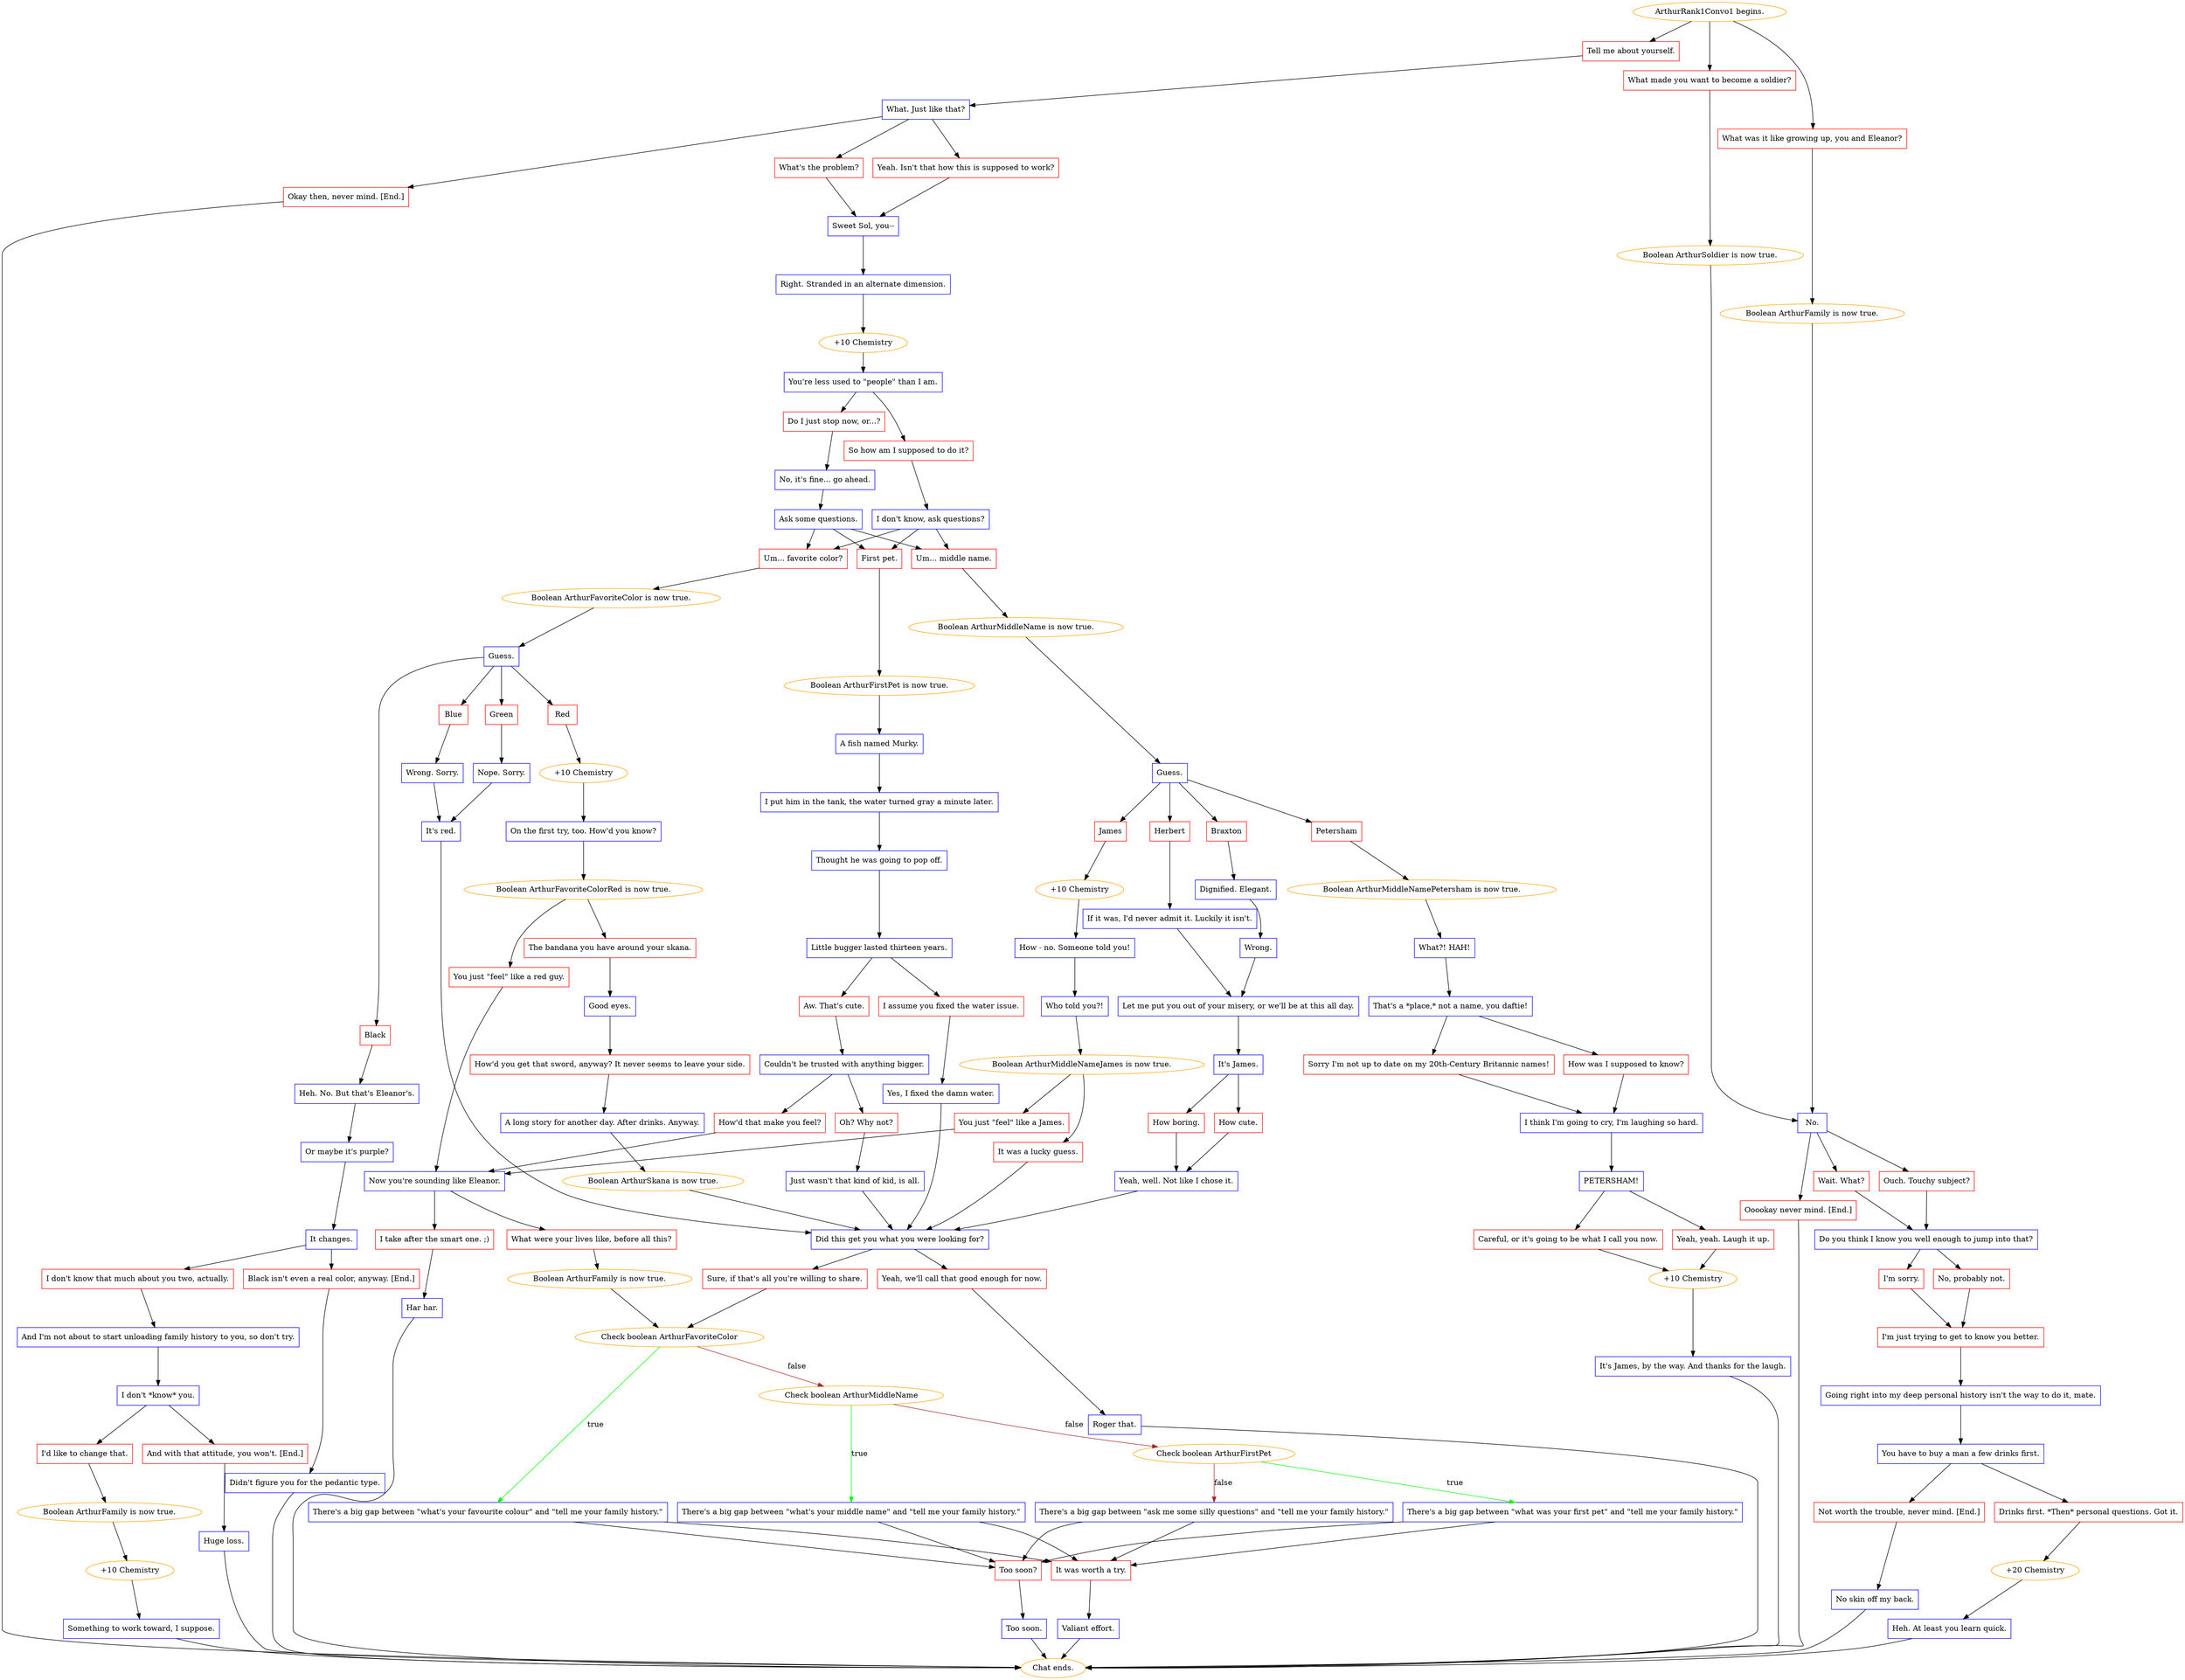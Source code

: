 digraph {
	"ArthurRank1Convo1 begins." [color=orange];
		"ArthurRank1Convo1 begins." -> 547;
		"ArthurRank1Convo1 begins." -> 548;
		"ArthurRank1Convo1 begins." -> 549;
	547 [label="What made you want to become a soldier?",shape=box,color=red];
		547 -> "/EE/Types/Engine/SetBooleanDialogueNode:ArthurSoldier:555";
	548 [label="What was it like growing up, you and Eleanor?",shape=box,color=red];
		548 -> "/EE/Types/Engine/SetBooleanDialogueNode:ArthurFamily:555";
	549 [label="Tell me about yourself.",shape=box,color=red];
		549 -> 553;
	"/EE/Types/Engine/SetBooleanDialogueNode:ArthurSoldier:555" [label="Boolean ArthurSoldier is now true.",color=orange];
		"/EE/Types/Engine/SetBooleanDialogueNode:ArthurSoldier:555" -> 555;
	"/EE/Types/Engine/SetBooleanDialogueNode:ArthurFamily:555" [label="Boolean ArthurFamily is now true.",color=orange];
		"/EE/Types/Engine/SetBooleanDialogueNode:ArthurFamily:555" -> 555;
	553 [label="What. Just like that?",shape=box,color=blue];
		553 -> 551;
		553 -> 554;
		553 -> 556;
	555 [label="No.",shape=box,color=blue];
		555 -> 563;
		555 -> 562;
		555 -> 561;
	551 [label="Yeah. Isn't that how this is supposed to work?",shape=box,color=red];
		551 -> 558;
	554 [label="What's the problem?",shape=box,color=red];
		554 -> 558;
	556 [label="Okay then, never mind. [End.]",shape=box,color=red];
		556 -> "Chat ends.";
	563 [label="Wait. What?",shape=box,color=red];
		563 -> 565;
	562 [label="Ouch. Touchy subject?",shape=box,color=red];
		562 -> 565;
	561 [label="Ooookay never mind. [End.]",shape=box,color=red];
		561 -> "Chat ends.";
	558 [label="Sweet Sol, you--",shape=box,color=blue];
		558 -> 559;
	"Chat ends." [color=orange];
	565 [label="Do you think I know you well enough to jump into that?",shape=box,color=blue];
		565 -> 567;
		565 -> 566;
	559 [label="Right. Stranded in an alternate dimension.",shape=box,color=blue];
		559 -> 570;
	567 [label="I'm sorry.",shape=box,color=red];
		567 -> 568;
	566 [label="No, probably not.",shape=box,color=red];
		566 -> 568;
	570 [label="+10 Chemistry",color=orange];
		570 -> 560;
	568 [label="I'm just trying to get to know you better.",shape=box,color=red];
		568 -> 569;
	560 [label="You're less used to \"people\" than I am.",shape=box,color=blue];
		560 -> 571;
		560 -> 572;
	569 [label="Going right into my deep personal history isn't the way to do it, mate.",shape=box,color=blue];
		569 -> 576;
	571 [label="So how am I supposed to do it?",shape=box,color=red];
		571 -> 575;
	572 [label="Do I just stop now, or...?",shape=box,color=red];
		572 -> 573;
	576 [label="You have to buy a man a few drinks first.",shape=box,color=blue];
		576 -> 577;
		576 -> 578;
	575 [label="I don't know, ask questions?",shape=box,color=blue];
		575 -> 584;
		575 -> 587;
		575 -> 588;
	573 [label="No, it's fine... go ahead.",shape=box,color=blue];
		573 -> 574;
	577 [label="Drinks first. *Then* personal questions. Got it.",shape=box,color=red];
		577 -> 579;
	578 [label="Not worth the trouble, never mind. [End.]",shape=box,color=red];
		578 -> 582;
	584 [label="Um... favorite color?",shape=box,color=red];
		584 -> "/EE/Types/Engine/SetBooleanDialogueNode:ArthurFavoriteColor:586";
	587 [label="Um... middle name.",shape=box,color=red];
		587 -> "/EE/Types/Engine/SetBooleanDialogueNode:ArthurMiddleName:591";
	588 [label="First pet.",shape=box,color=red];
		588 -> "/EE/Types/Engine/SetBooleanDialogueNode:ArthurFirstPet:2777";
	574 [label="Ask some questions.",shape=box,color=blue];
		574 -> 584;
		574 -> 587;
		574 -> 588;
	579 [label="+20 Chemistry",color=orange];
		579 -> 580;
	582 [label="No skin off my back.",shape=box,color=blue];
		582 -> "Chat ends.";
	"/EE/Types/Engine/SetBooleanDialogueNode:ArthurFavoriteColor:586" [label="Boolean ArthurFavoriteColor is now true.",color=orange];
		"/EE/Types/Engine/SetBooleanDialogueNode:ArthurFavoriteColor:586" -> 586;
	"/EE/Types/Engine/SetBooleanDialogueNode:ArthurMiddleName:591" [label="Boolean ArthurMiddleName is now true.",color=orange];
		"/EE/Types/Engine/SetBooleanDialogueNode:ArthurMiddleName:591" -> 591;
	"/EE/Types/Engine/SetBooleanDialogueNode:ArthurFirstPet:2777" [label="Boolean ArthurFirstPet is now true.",color=orange];
		"/EE/Types/Engine/SetBooleanDialogueNode:ArthurFirstPet:2777" -> 2777;
	580 [label="Heh. At least you learn quick.",shape=box,color=blue];
		580 -> "Chat ends.";
	586 [label="Guess.",shape=box,color=blue];
		586 -> 593;
		586 -> 592;
		586 -> 595;
		586 -> 594;
	591 [label="Guess.",shape=box,color=blue];
		591 -> 628;
		591 -> 629;
		591 -> 630;
		591 -> 627;
	2777 [label="A fish named Murky.",shape=box,color=blue];
		2777 -> 2778;
	593 [label="Green",shape=box,color=red];
		593 -> 597;
	592 [label="Black",shape=box,color=red];
		592 -> 596;
	595 [label="Red",shape=box,color=red];
		595 -> 601;
	594 [label="Blue",shape=box,color=red];
		594 -> 598;
	628 [label="Herbert",shape=box,color=red];
		628 -> 632;
	629 [label="James",shape=box,color=red];
		629 -> 637;
	630 [label="Petersham",shape=box,color=red];
		630 -> "/EE/Types/Engine/SetBooleanDialogueNode:ArthurMiddleNamePetersham:636";
	627 [label="Braxton",shape=box,color=red];
		627 -> 631;
	2778 [label="I put him in the tank, the water turned gray a minute later.",shape=box,color=blue];
		2778 -> 2779;
	597 [label="Nope. Sorry.",shape=box,color=blue];
		597 -> 618;
	596 [label="Heh. No. But that's Eleanor's.",shape=box,color=blue];
		596 -> 602;
	601 [label="+10 Chemistry",color=orange];
		601 -> 599;
	598 [label="Wrong. Sorry.",shape=box,color=blue];
		598 -> 618;
	632 [label="If it was, I'd never admit it. Luckily it isn't.",shape=box,color=blue];
		632 -> 640;
	637 [label="+10 Chemistry",color=orange];
		637 -> 633;
	"/EE/Types/Engine/SetBooleanDialogueNode:ArthurMiddleNamePetersham:636" [label="Boolean ArthurMiddleNamePetersham is now true.",color=orange];
		"/EE/Types/Engine/SetBooleanDialogueNode:ArthurMiddleNamePetersham:636" -> 636;
	631 [label="Dignified. Elegant.",shape=box,color=blue];
		631 -> 639;
	2779 [label="Thought he was going to pop off.",shape=box,color=blue];
		2779 -> 2780;
	618 [label="It's red.",shape=box,color=blue];
		618 -> 625;
	602 [label="Or maybe it's purple?",shape=box,color=blue];
		602 -> 603;
	599 [label="On the first try, too. How'd you know?",shape=box,color=blue];
		599 -> "/EE/Types/Engine/SetBooleanDialogueNode:ArthurFavoriteColorRed:619:620";
	640 [label="Let me put you out of your misery, or we'll be at this all day.",shape=box,color=blue];
		640 -> 641;
	633 [label="How - no. Someone told you!",shape=box,color=blue];
		633 -> 634;
	636 [label="What?! HAH!",shape=box,color=blue];
		636 -> 647;
	639 [label="Wrong.",shape=box,color=blue];
		639 -> 640;
	2780 [label="Little bugger lasted thirteen years.",shape=box,color=blue];
		2780 -> 2781;
		2780 -> 2782;
	625 [label="Did this get you what you were looking for?",shape=box,color=blue];
		625 -> 658;
		625 -> 657;
	603 [label="It changes.",shape=box,color=blue];
		603 -> 605;
		603 -> 604;
	"/EE/Types/Engine/SetBooleanDialogueNode:ArthurFavoriteColorRed:619:620" [label="Boolean ArthurFavoriteColorRed is now true.",color=orange];
		"/EE/Types/Engine/SetBooleanDialogueNode:ArthurFavoriteColorRed:619:620" -> 619;
		"/EE/Types/Engine/SetBooleanDialogueNode:ArthurFavoriteColorRed:619:620" -> 620;
	641 [label="It's James.",shape=box,color=blue];
		641 -> 643;
		641 -> 642;
	634 [label="Who told you?!",shape=box,color=blue];
		634 -> "/EE/Types/Engine/SetBooleanDialogueNode:ArthurMiddleNameJames:645:646";
	647 [label="That's a *place,* not a name, you daftie!",shape=box,color=blue];
		647 -> 648;
		647 -> 649;
	2781 [label="I assume you fixed the water issue.",shape=box,color=red];
		2781 -> 2783;
	2782 [label="Aw. That's cute.",shape=box,color=red];
		2782 -> 2784;
	658 [label="Sure, if that's all you're willing to share.",shape=box,color=red];
		658 -> 667;
	657 [label="Yeah, we'll call that good enough for now.",shape=box,color=red];
		657 -> 663;
	605 [label="Black isn't even a real color, anyway. [End.]",shape=box,color=red];
		605 -> 606;
	604 [label="I don't know that much about you two, actually.",shape=box,color=red];
		604 -> 608;
	619 [label="The bandana you have around your skana.",shape=box,color=red];
		619 -> 621;
	620 [label="You just \"feel\" like a red guy.",shape=box,color=red];
		620 -> 626;
	643 [label="How boring.",shape=box,color=red];
		643 -> 644;
	642 [label="How cute.",shape=box,color=red];
		642 -> 644;
	"/EE/Types/Engine/SetBooleanDialogueNode:ArthurMiddleNameJames:645:646" [label="Boolean ArthurMiddleNameJames is now true.",color=orange];
		"/EE/Types/Engine/SetBooleanDialogueNode:ArthurMiddleNameJames:645:646" -> 645;
		"/EE/Types/Engine/SetBooleanDialogueNode:ArthurMiddleNameJames:645:646" -> 646;
	648 [label="Sorry I'm not up to date on my 20th-Century Britannic names!",shape=box,color=red];
		648 -> 650;
	649 [label="How was I supposed to know?",shape=box,color=red];
		649 -> 650;
	2783 [label="Yes, I fixed the damn water.",shape=box,color=blue];
		2783 -> 625;
	2784 [label="Couldn't be trusted with anything bigger.",shape=box,color=blue];
		2784 -> 2020;
		2784 -> 2409;
	667 [label="Check boolean ArthurFavoriteColor",color=orange];
		667 -> 670 [label=true,color=green];
		667 -> 668 [label=false,color=brown];
	663 [label="Roger that.",shape=box,color=blue];
		663 -> "Chat ends.";
	606 [label="Didn't figure you for the pedantic type.",shape=box,color=blue];
		606 -> "Chat ends.";
	608 [label="And I'm not about to start unloading family history to you, so don't try.",shape=box,color=blue];
		608 -> 609;
	621 [label="Good eyes.",shape=box,color=blue];
		621 -> 623;
	626 [label="Now you're sounding like Eleanor.",shape=box,color=blue];
		626 -> 659;
		626 -> 660;
	644 [label="Yeah, well. Not like I chose it.",shape=box,color=blue];
		644 -> 625;
	645 [label="It was a lucky guess.",shape=box,color=red];
		645 -> 625;
	646 [label="You just \"feel\" like a James.",shape=box,color=red];
		646 -> 626;
	650 [label="I think I'm going to cry, I'm laughing so hard.",shape=box,color=blue];
		650 -> 651;
	2020 [label="Oh? Why not?",shape=box,color=red];
		2020 -> 2785;
	2409 [label="How'd that make you feel?",shape=box,color=red];
		2409 -> 626;
	670 [label="There's a big gap between \"what's your favourite colour\" and \"tell me your family history.\"",shape=box,color=blue];
		670 -> 665;
		670 -> 674;
	668 [label="Check boolean ArthurMiddleName",color=orange];
		668 -> 671 [label=true,color=green];
		668 -> 669 [label=false,color=brown];
	609 [label="I don't *know* you.",shape=box,color=blue];
		609 -> 610;
		609 -> 611;
	623 [label="How'd you get that sword, anyway? It never seems to leave your side.",shape=box,color=red];
		623 -> 622;
	659 [label="What were your lives like, before all this?",shape=box,color=red];
		659 -> "/EE/Types/Engine/SetBooleanDialogueNode:ArthurFamily:667";
	660 [label="I take after the smart one. ;)",shape=box,color=red];
		660 -> 661;
	651 [label="PETERSHAM!",shape=box,color=blue];
		651 -> 652;
		651 -> 653;
	2785 [label="Just wasn't that kind of kid, is all.",shape=box,color=blue];
		2785 -> 625;
	665 [label="Too soon?",shape=box,color=red];
		665 -> 675;
	674 [label="It was worth a try.",shape=box,color=red];
		674 -> 676;
	671 [label="There's a big gap between \"what's your middle name\" and \"tell me your family history.\"",shape=box,color=blue];
		671 -> 665;
		671 -> 674;
	669 [label="Check boolean ArthurFirstPet",color=orange];
		669 -> 672 [label=true,color=green];
		669 -> 673 [label=false,color=brown];
	610 [label="I'd like to change that.",shape=box,color=red];
		610 -> "/EE/Types/Engine/SetBooleanDialogueNode:ArthurFamily:614";
	611 [label="And with that attitude, you won't. [End.]",shape=box,color=red];
		611 -> 612;
	622 [label="A long story for another day. After drinks. Anyway.",shape=box,color=blue];
		622 -> "/EE/Types/Engine/SetBooleanDialogueNode:ArthurSkana:625";
	"/EE/Types/Engine/SetBooleanDialogueNode:ArthurFamily:667" [label="Boolean ArthurFamily is now true.",color=orange];
		"/EE/Types/Engine/SetBooleanDialogueNode:ArthurFamily:667" -> 667;
	661 [label="Har har.",shape=box,color=blue];
		661 -> "Chat ends.";
	652 [label="Careful, or it's going to be what I call you now.",shape=box,color=red];
		652 -> 655;
	653 [label="Yeah, yeah. Laugh it up.",shape=box,color=red];
		653 -> 655;
	675 [label="Too soon.",shape=box,color=blue];
		675 -> "Chat ends.";
	676 [label="Valiant effort.",shape=box,color=blue];
		676 -> "Chat ends.";
	672 [label="There's a big gap between \"what was your first pet\" and \"tell me your family history.\"",shape=box,color=blue];
		672 -> 665;
		672 -> 674;
	673 [label="There's a big gap between \"ask me some silly questions\" and \"tell me your family history.\"",shape=box,color=blue];
		673 -> 665;
		673 -> 674;
	"/EE/Types/Engine/SetBooleanDialogueNode:ArthurFamily:614" [label="Boolean ArthurFamily is now true.",color=orange];
		"/EE/Types/Engine/SetBooleanDialogueNode:ArthurFamily:614" -> 614;
	612 [label="Huge loss.",shape=box,color=blue];
		612 -> "Chat ends.";
	"/EE/Types/Engine/SetBooleanDialogueNode:ArthurSkana:625" [label="Boolean ArthurSkana is now true.",color=orange];
		"/EE/Types/Engine/SetBooleanDialogueNode:ArthurSkana:625" -> 625;
	655 [label="+10 Chemistry",color=orange];
		655 -> 654;
	614 [label="+10 Chemistry",color=orange];
		614 -> 616;
	654 [label="It's James, by the way. And thanks for the laugh.",shape=box,color=blue];
		654 -> "Chat ends.";
	616 [label="Something to work toward, I suppose.",shape=box,color=blue];
		616 -> "Chat ends.";
}